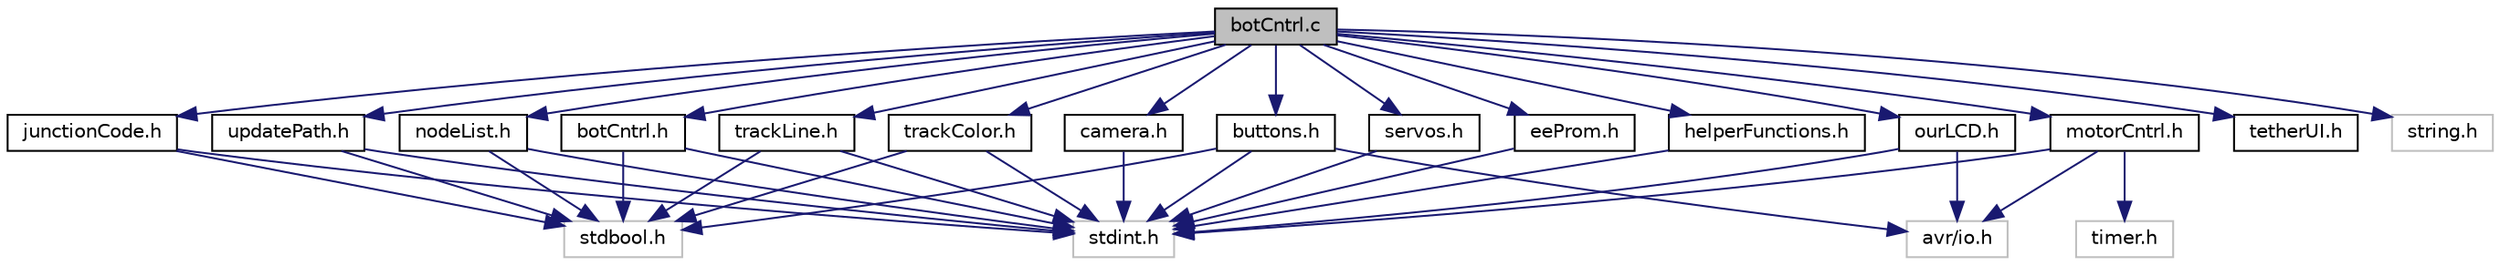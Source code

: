 digraph "botCntrl.c"
{
  edge [fontname="Helvetica",fontsize="10",labelfontname="Helvetica",labelfontsize="10"];
  node [fontname="Helvetica",fontsize="10",shape=record];
  Node1 [label="botCntrl.c",height=0.2,width=0.4,color="black", fillcolor="grey75", style="filled" fontcolor="black"];
  Node1 -> Node2 [color="midnightblue",fontsize="10",style="solid",fontname="Helvetica"];
  Node2 [label="botCntrl.h",height=0.2,width=0.4,color="black", fillcolor="white", style="filled",URL="$botCntrl_8h.html",tooltip="High-level logic controlling Caddy&#39;s actions."];
  Node2 -> Node3 [color="midnightblue",fontsize="10",style="solid",fontname="Helvetica"];
  Node3 [label="stdint.h",height=0.2,width=0.4,color="grey75", fillcolor="white", style="filled"];
  Node2 -> Node4 [color="midnightblue",fontsize="10",style="solid",fontname="Helvetica"];
  Node4 [label="stdbool.h",height=0.2,width=0.4,color="grey75", fillcolor="white", style="filled"];
  Node1 -> Node5 [color="midnightblue",fontsize="10",style="solid",fontname="Helvetica"];
  Node5 [label="trackLine.h",height=0.2,width=0.4,color="black", fillcolor="white", style="filled",URL="$trackLine_8h.html",tooltip="Line detection and PID tracking using CMUcam2."];
  Node5 -> Node3 [color="midnightblue",fontsize="10",style="solid",fontname="Helvetica"];
  Node5 -> Node4 [color="midnightblue",fontsize="10",style="solid",fontname="Helvetica"];
  Node1 -> Node6 [color="midnightblue",fontsize="10",style="solid",fontname="Helvetica"];
  Node6 [label="trackColor.h",height=0.2,width=0.4,color="black", fillcolor="white", style="filled",URL="$trackColor_8h.html",tooltip="Simple tracking Roborodentia objects of interest by color."];
  Node6 -> Node3 [color="midnightblue",fontsize="10",style="solid",fontname="Helvetica"];
  Node6 -> Node4 [color="midnightblue",fontsize="10",style="solid",fontname="Helvetica"];
  Node1 -> Node7 [color="midnightblue",fontsize="10",style="solid",fontname="Helvetica"];
  Node7 [label="junctionCode.h",height=0.2,width=0.4,color="black", fillcolor="white", style="filled",URL="$junctionCode_8h.html",tooltip="Actions that occur at junctions."];
  Node7 -> Node3 [color="midnightblue",fontsize="10",style="solid",fontname="Helvetica"];
  Node7 -> Node4 [color="midnightblue",fontsize="10",style="solid",fontname="Helvetica"];
  Node1 -> Node8 [color="midnightblue",fontsize="10",style="solid",fontname="Helvetica"];
  Node8 [label="updatePath.h",height=0.2,width=0.4,color="black", fillcolor="white", style="filled",URL="$updatePath_8h_source.html"];
  Node8 -> Node3 [color="midnightblue",fontsize="10",style="solid",fontname="Helvetica"];
  Node8 -> Node4 [color="midnightblue",fontsize="10",style="solid",fontname="Helvetica"];
  Node1 -> Node9 [color="midnightblue",fontsize="10",style="solid",fontname="Helvetica"];
  Node9 [label="motorCntrl.h",height=0.2,width=0.4,color="black", fillcolor="white", style="filled",URL="$motorCntrl_8h.html",tooltip="Interface to PWM motor controller."];
  Node9 -> Node10 [color="midnightblue",fontsize="10",style="solid",fontname="Helvetica"];
  Node10 [label="timer.h",height=0.2,width=0.4,color="grey75", fillcolor="white", style="filled"];
  Node9 -> Node11 [color="midnightblue",fontsize="10",style="solid",fontname="Helvetica"];
  Node11 [label="avr/io.h",height=0.2,width=0.4,color="grey75", fillcolor="white", style="filled"];
  Node9 -> Node3 [color="midnightblue",fontsize="10",style="solid",fontname="Helvetica"];
  Node1 -> Node12 [color="midnightblue",fontsize="10",style="solid",fontname="Helvetica"];
  Node12 [label="camera.h",height=0.2,width=0.4,color="black", fillcolor="white", style="filled",URL="$camera_8h.html",tooltip="Interface to the CMUcam vision system."];
  Node12 -> Node3 [color="midnightblue",fontsize="10",style="solid",fontname="Helvetica"];
  Node1 -> Node13 [color="midnightblue",fontsize="10",style="solid",fontname="Helvetica"];
  Node13 [label="servos.h",height=0.2,width=0.4,color="black", fillcolor="white", style="filled",URL="$servos_8h.html",tooltip="Servo control interface for Caddy."];
  Node13 -> Node3 [color="midnightblue",fontsize="10",style="solid",fontname="Helvetica"];
  Node1 -> Node14 [color="midnightblue",fontsize="10",style="solid",fontname="Helvetica"];
  Node14 [label="buttons.h",height=0.2,width=0.4,color="black", fillcolor="white", style="filled",URL="$buttons_8h.html",tooltip="Button debouncing, start bot logic."];
  Node14 -> Node11 [color="midnightblue",fontsize="10",style="solid",fontname="Helvetica"];
  Node14 -> Node3 [color="midnightblue",fontsize="10",style="solid",fontname="Helvetica"];
  Node14 -> Node4 [color="midnightblue",fontsize="10",style="solid",fontname="Helvetica"];
  Node1 -> Node15 [color="midnightblue",fontsize="10",style="solid",fontname="Helvetica"];
  Node15 [label="nodeList.h",height=0.2,width=0.4,color="black", fillcolor="white", style="filled",URL="$nodeList_8h.html",tooltip="Course defined by a connected grid of nodes."];
  Node15 -> Node3 [color="midnightblue",fontsize="10",style="solid",fontname="Helvetica"];
  Node15 -> Node4 [color="midnightblue",fontsize="10",style="solid",fontname="Helvetica"];
  Node1 -> Node16 [color="midnightblue",fontsize="10",style="solid",fontname="Helvetica"];
  Node16 [label="tetherUI.h",height=0.2,width=0.4,color="black", fillcolor="white", style="filled",URL="$tetherUI_8h.html",tooltip="Simple user interface to change parameters without reprogramming."];
  Node1 -> Node17 [color="midnightblue",fontsize="10",style="solid",fontname="Helvetica"];
  Node17 [label="eeProm.h",height=0.2,width=0.4,color="black", fillcolor="white", style="filled",URL="$eeProm_8h.html",tooltip="Interface to the &quot;tweak values&quot; stored in EEPROM."];
  Node17 -> Node3 [color="midnightblue",fontsize="10",style="solid",fontname="Helvetica"];
  Node1 -> Node18 [color="midnightblue",fontsize="10",style="solid",fontname="Helvetica"];
  Node18 [label="ourLCD.h",height=0.2,width=0.4,color="black", fillcolor="white", style="filled",URL="$ourLCD_8h_source.html"];
  Node18 -> Node3 [color="midnightblue",fontsize="10",style="solid",fontname="Helvetica"];
  Node18 -> Node11 [color="midnightblue",fontsize="10",style="solid",fontname="Helvetica"];
  Node1 -> Node19 [color="midnightblue",fontsize="10",style="solid",fontname="Helvetica"];
  Node19 [label="helperFunctions.h",height=0.2,width=0.4,color="black", fillcolor="white", style="filled",URL="$helperFunctions_8h_source.html"];
  Node19 -> Node3 [color="midnightblue",fontsize="10",style="solid",fontname="Helvetica"];
  Node1 -> Node20 [color="midnightblue",fontsize="10",style="solid",fontname="Helvetica"];
  Node20 [label="string.h",height=0.2,width=0.4,color="grey75", fillcolor="white", style="filled"];
}
